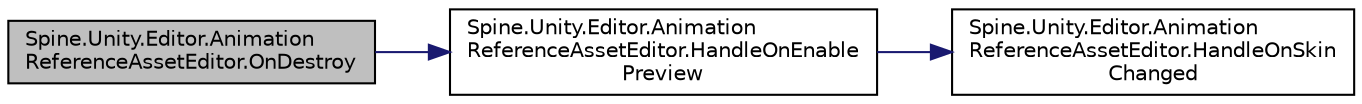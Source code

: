 digraph "Spine.Unity.Editor.AnimationReferenceAssetEditor.OnDestroy"
{
 // LATEX_PDF_SIZE
  edge [fontname="Helvetica",fontsize="10",labelfontname="Helvetica",labelfontsize="10"];
  node [fontname="Helvetica",fontsize="10",shape=record];
  rankdir="LR";
  Node1 [label="Spine.Unity.Editor.Animation\lReferenceAssetEditor.OnDestroy",height=0.2,width=0.4,color="black", fillcolor="grey75", style="filled", fontcolor="black",tooltip=" "];
  Node1 -> Node2 [color="midnightblue",fontsize="10",style="solid"];
  Node2 [label="Spine.Unity.Editor.Animation\lReferenceAssetEditor.HandleOnEnable\lPreview",height=0.2,width=0.4,color="black", fillcolor="white", style="filled",URL="$class_spine_1_1_unity_1_1_editor_1_1_animation_reference_asset_editor.html#a1a3eced0e797b90938ec68be0f0e4c52",tooltip=" "];
  Node2 -> Node3 [color="midnightblue",fontsize="10",style="solid"];
  Node3 [label="Spine.Unity.Editor.Animation\lReferenceAssetEditor.HandleOnSkin\lChanged",height=0.2,width=0.4,color="black", fillcolor="white", style="filled",URL="$class_spine_1_1_unity_1_1_editor_1_1_animation_reference_asset_editor.html#afd20568440c6ff56767ac45802669ef9",tooltip=" "];
}

